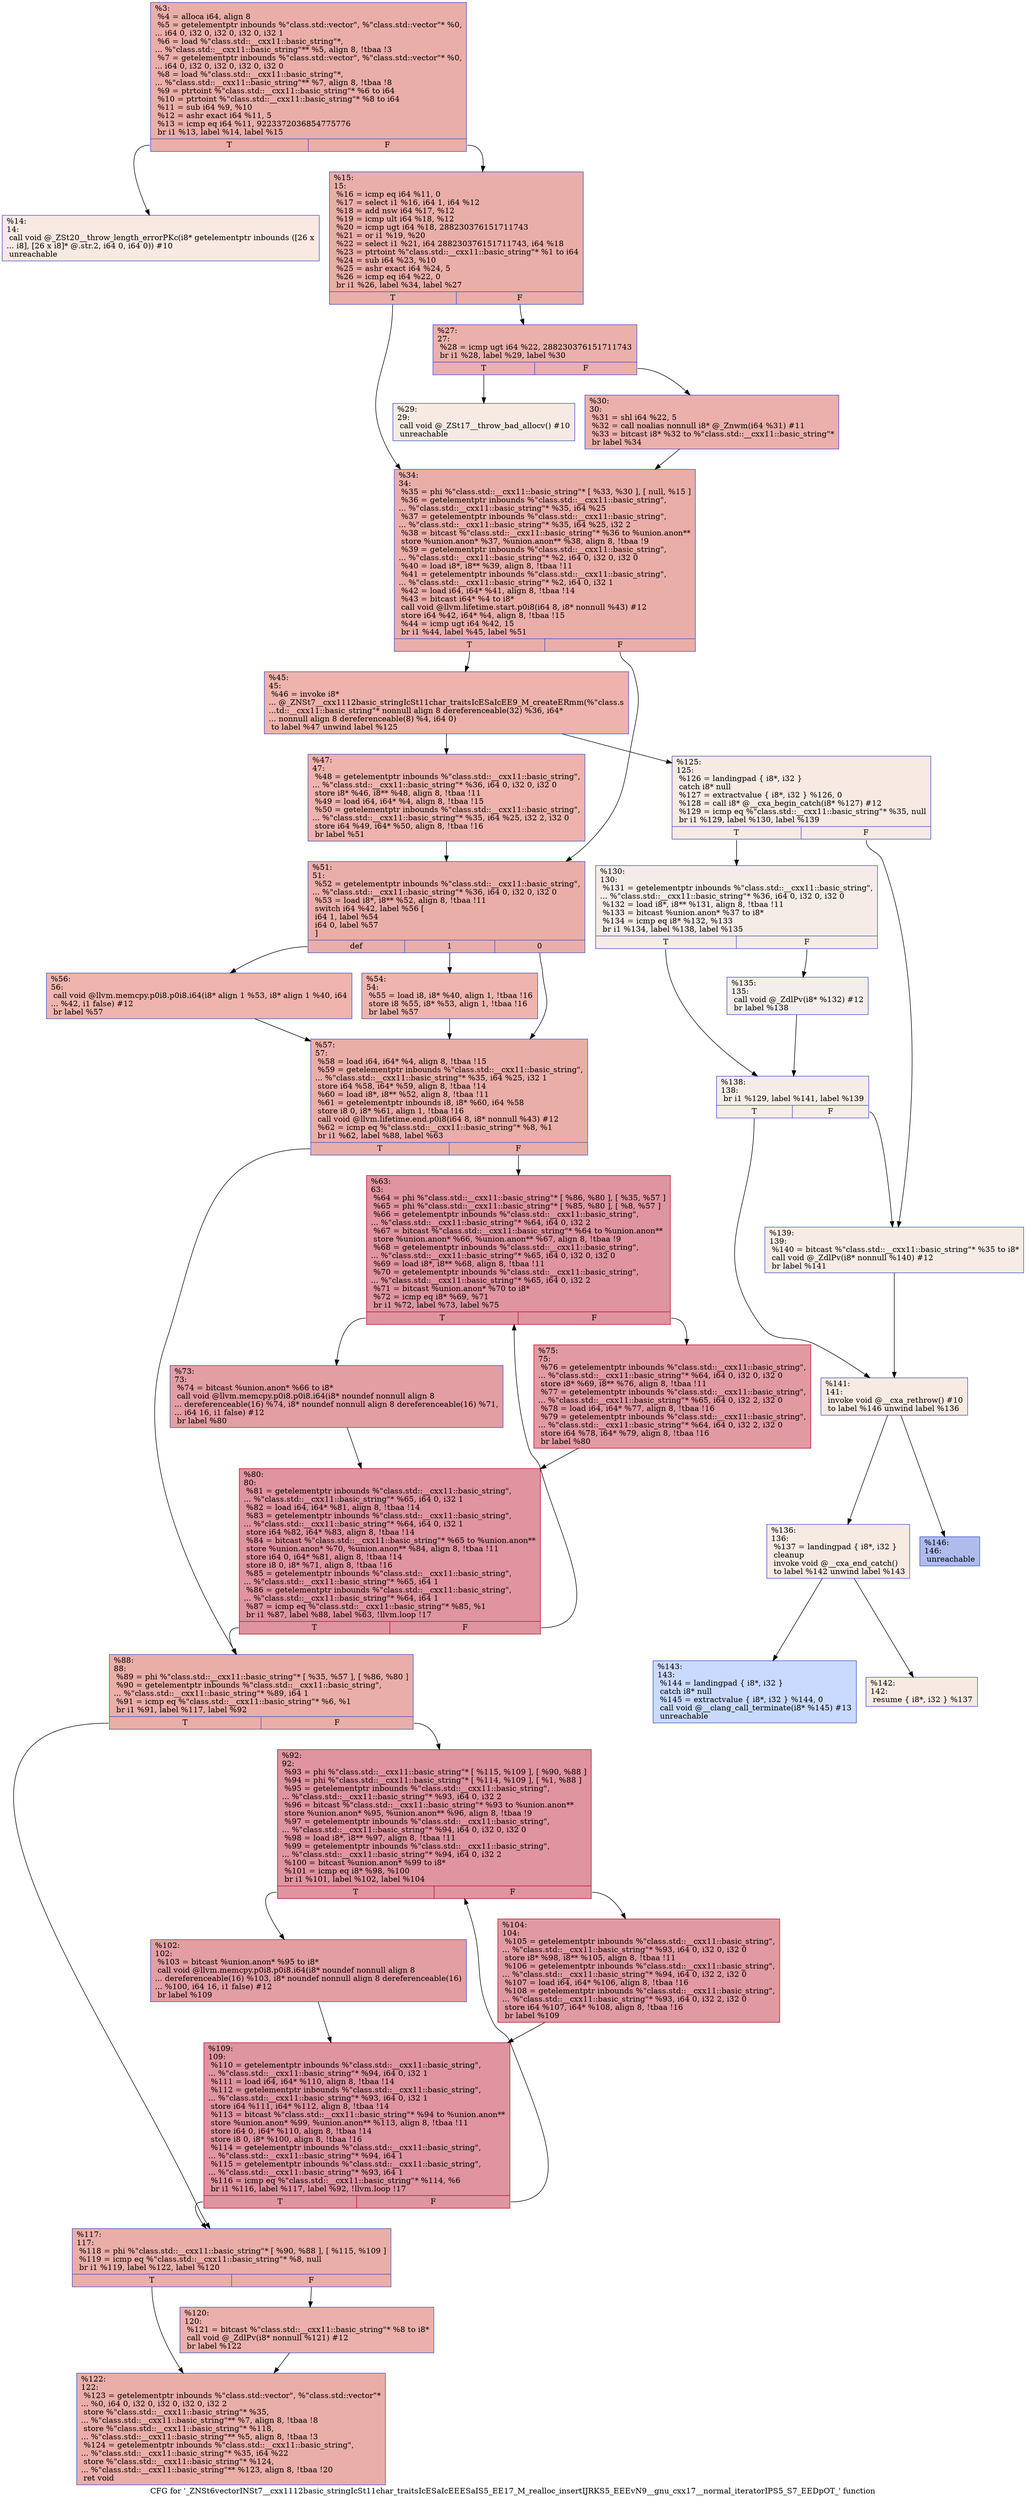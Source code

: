 digraph "CFG for '_ZNSt6vectorINSt7__cxx1112basic_stringIcSt11char_traitsIcESaIcEEESaIS5_EE17_M_realloc_insertIJRKS5_EEEvN9__gnu_cxx17__normal_iteratorIPS5_S7_EEDpOT_' function" {
	label="CFG for '_ZNSt6vectorINSt7__cxx1112basic_stringIcSt11char_traitsIcESaIcEEESaIS5_EE17_M_realloc_insertIJRKS5_EEEvN9__gnu_cxx17__normal_iteratorIPS5_S7_EEDpOT_' function";

	Node0x560b94f57800 [shape=record,color="#3d50c3ff", style=filled, fillcolor="#d0473d70",label="{%3:\l  %4 = alloca i64, align 8\l  %5 = getelementptr inbounds %\"class.std::vector\", %\"class.std::vector\"* %0,\l... i64 0, i32 0, i32 0, i32 0, i32 1\l  %6 = load %\"class.std::__cxx11::basic_string\"*,\l... %\"class.std::__cxx11::basic_string\"** %5, align 8, !tbaa !3\l  %7 = getelementptr inbounds %\"class.std::vector\", %\"class.std::vector\"* %0,\l... i64 0, i32 0, i32 0, i32 0, i32 0\l  %8 = load %\"class.std::__cxx11::basic_string\"*,\l... %\"class.std::__cxx11::basic_string\"** %7, align 8, !tbaa !8\l  %9 = ptrtoint %\"class.std::__cxx11::basic_string\"* %6 to i64\l  %10 = ptrtoint %\"class.std::__cxx11::basic_string\"* %8 to i64\l  %11 = sub i64 %9, %10\l  %12 = ashr exact i64 %11, 5\l  %13 = icmp eq i64 %11, 9223372036854775776\l  br i1 %13, label %14, label %15\l|{<s0>T|<s1>F}}"];
	Node0x560b94f57800:s0 -> Node0x560b94f57920;
	Node0x560b94f57800:s1 -> Node0x560b94f58460;
	Node0x560b94f57920 [shape=record,color="#3d50c3ff", style=filled, fillcolor="#efcebd70",label="{%14:\l14:                                               \l  call void @_ZSt20__throw_length_errorPKc(i8* getelementptr inbounds ([26 x\l... i8], [26 x i8]* @.str.2, i64 0, i64 0)) #10\l  unreachable\l}"];
	Node0x560b94f58460 [shape=record,color="#3d50c3ff", style=filled, fillcolor="#d0473d70",label="{%15:\l15:                                               \l  %16 = icmp eq i64 %11, 0\l  %17 = select i1 %16, i64 1, i64 %12\l  %18 = add nsw i64 %17, %12\l  %19 = icmp ult i64 %18, %12\l  %20 = icmp ugt i64 %18, 288230376151711743\l  %21 = or i1 %19, %20\l  %22 = select i1 %21, i64 288230376151711743, i64 %18\l  %23 = ptrtoint %\"class.std::__cxx11::basic_string\"* %1 to i64\l  %24 = sub i64 %23, %10\l  %25 = ashr exact i64 %24, 5\l  %26 = icmp eq i64 %22, 0\l  br i1 %26, label %34, label %27\l|{<s0>T|<s1>F}}"];
	Node0x560b94f58460:s0 -> Node0x560b94f58d70;
	Node0x560b94f58460:s1 -> Node0x560b94f58dc0;
	Node0x560b94f58dc0 [shape=record,color="#3d50c3ff", style=filled, fillcolor="#d24b4070",label="{%27:\l27:                                               \l  %28 = icmp ugt i64 %22, 288230376151711743\l  br i1 %28, label %29, label %30\l|{<s0>T|<s1>F}}"];
	Node0x560b94f58dc0:s0 -> Node0x560b94f58f50;
	Node0x560b94f58dc0:s1 -> Node0x560b94f58fa0;
	Node0x560b94f58f50 [shape=record,color="#3d50c3ff", style=filled, fillcolor="#eed0c070",label="{%29:\l29:                                               \l  call void @_ZSt17__throw_bad_allocv() #10\l  unreachable\l}"];
	Node0x560b94f58fa0 [shape=record,color="#3d50c3ff", style=filled, fillcolor="#d24b4070",label="{%30:\l30:                                               \l  %31 = shl i64 %22, 5\l  %32 = call noalias nonnull i8* @_Znwm(i64 %31) #11\l  %33 = bitcast i8* %32 to %\"class.std::__cxx11::basic_string\"*\l  br label %34\l}"];
	Node0x560b94f58fa0 -> Node0x560b94f58d70;
	Node0x560b94f58d70 [shape=record,color="#3d50c3ff", style=filled, fillcolor="#d0473d70",label="{%34:\l34:                                               \l  %35 = phi %\"class.std::__cxx11::basic_string\"* [ %33, %30 ], [ null, %15 ]\l  %36 = getelementptr inbounds %\"class.std::__cxx11::basic_string\",\l... %\"class.std::__cxx11::basic_string\"* %35, i64 %25\l  %37 = getelementptr inbounds %\"class.std::__cxx11::basic_string\",\l... %\"class.std::__cxx11::basic_string\"* %35, i64 %25, i32 2\l  %38 = bitcast %\"class.std::__cxx11::basic_string\"* %36 to %union.anon**\l  store %union.anon* %37, %union.anon** %38, align 8, !tbaa !9\l  %39 = getelementptr inbounds %\"class.std::__cxx11::basic_string\",\l... %\"class.std::__cxx11::basic_string\"* %2, i64 0, i32 0, i32 0\l  %40 = load i8*, i8** %39, align 8, !tbaa !11\l  %41 = getelementptr inbounds %\"class.std::__cxx11::basic_string\",\l... %\"class.std::__cxx11::basic_string\"* %2, i64 0, i32 1\l  %42 = load i64, i64* %41, align 8, !tbaa !14\l  %43 = bitcast i64* %4 to i8*\l  call void @llvm.lifetime.start.p0i8(i64 8, i8* nonnull %43) #12\l  store i64 %42, i64* %4, align 8, !tbaa !15\l  %44 = icmp ugt i64 %42, 15\l  br i1 %44, label %45, label %51\l|{<s0>T|<s1>F}}"];
	Node0x560b94f58d70:s0 -> Node0x560b94f59cf0;
	Node0x560b94f58d70:s1 -> Node0x560b94f59d40;
	Node0x560b94f59cf0 [shape=record,color="#3d50c3ff", style=filled, fillcolor="#d6524470",label="{%45:\l45:                                               \l  %46 = invoke i8*\l... @_ZNSt7__cxx1112basic_stringIcSt11char_traitsIcESaIcEE9_M_createERmm(%\"class.s\l...td::__cxx11::basic_string\"* nonnull align 8 dereferenceable(32) %36, i64*\l... nonnull align 8 dereferenceable(8) %4, i64 0)\l          to label %47 unwind label %125\l}"];
	Node0x560b94f59cf0 -> Node0x560b94f59e90;
	Node0x560b94f59cf0 -> Node0x560b94f59ee0;
	Node0x560b94f59e90 [shape=record,color="#3d50c3ff", style=filled, fillcolor="#d6524470",label="{%47:\l47:                                               \l  %48 = getelementptr inbounds %\"class.std::__cxx11::basic_string\",\l... %\"class.std::__cxx11::basic_string\"* %36, i64 0, i32 0, i32 0\l  store i8* %46, i8** %48, align 8, !tbaa !11\l  %49 = load i64, i64* %4, align 8, !tbaa !15\l  %50 = getelementptr inbounds %\"class.std::__cxx11::basic_string\",\l... %\"class.std::__cxx11::basic_string\"* %35, i64 %25, i32 2, i32 0\l  store i64 %49, i64* %50, align 8, !tbaa !16\l  br label %51\l}"];
	Node0x560b94f59e90 -> Node0x560b94f59d40;
	Node0x560b94f59d40 [shape=record,color="#3d50c3ff", style=filled, fillcolor="#d0473d70",label="{%51:\l51:                                               \l  %52 = getelementptr inbounds %\"class.std::__cxx11::basic_string\",\l... %\"class.std::__cxx11::basic_string\"* %36, i64 0, i32 0, i32 0\l  %53 = load i8*, i8** %52, align 8, !tbaa !11\l  switch i64 %42, label %56 [\l    i64 1, label %54\l    i64 0, label %57\l  ]\l|{<s0>def|<s1>1|<s2>0}}"];
	Node0x560b94f59d40:s0 -> Node0x560b94f59e40;
	Node0x560b94f59d40:s1 -> Node0x560b94f5a5b0;
	Node0x560b94f59d40:s2 -> Node0x560b94f5a600;
	Node0x560b94f5a5b0 [shape=record,color="#3d50c3ff", style=filled, fillcolor="#d8564670",label="{%54:\l54:                                               \l  %55 = load i8, i8* %40, align 1, !tbaa !16\l  store i8 %55, i8* %53, align 1, !tbaa !16\l  br label %57\l}"];
	Node0x560b94f5a5b0 -> Node0x560b94f5a600;
	Node0x560b94f59e40 [shape=record,color="#3d50c3ff", style=filled, fillcolor="#d8564670",label="{%56:\l56:                                               \l  call void @llvm.memcpy.p0i8.p0i8.i64(i8* align 1 %53, i8* align 1 %40, i64\l... %42, i1 false) #12\l  br label %57\l}"];
	Node0x560b94f59e40 -> Node0x560b94f5a600;
	Node0x560b94f5a600 [shape=record,color="#3d50c3ff", style=filled, fillcolor="#d0473d70",label="{%57:\l57:                                               \l  %58 = load i64, i64* %4, align 8, !tbaa !15\l  %59 = getelementptr inbounds %\"class.std::__cxx11::basic_string\",\l... %\"class.std::__cxx11::basic_string\"* %35, i64 %25, i32 1\l  store i64 %58, i64* %59, align 8, !tbaa !14\l  %60 = load i8*, i8** %52, align 8, !tbaa !11\l  %61 = getelementptr inbounds i8, i8* %60, i64 %58\l  store i8 0, i8* %61, align 1, !tbaa !16\l  call void @llvm.lifetime.end.p0i8(i64 8, i8* nonnull %43) #12\l  %62 = icmp eq %\"class.std::__cxx11::basic_string\"* %8, %1\l  br i1 %62, label %88, label %63\l|{<s0>T|<s1>F}}"];
	Node0x560b94f5a600:s0 -> Node0x560b94f5b020;
	Node0x560b94f5a600:s1 -> Node0x560b94f5b070;
	Node0x560b94f5b070 [shape=record,color="#b70d28ff", style=filled, fillcolor="#b70d2870",label="{%63:\l63:                                               \l  %64 = phi %\"class.std::__cxx11::basic_string\"* [ %86, %80 ], [ %35, %57 ]\l  %65 = phi %\"class.std::__cxx11::basic_string\"* [ %85, %80 ], [ %8, %57 ]\l  %66 = getelementptr inbounds %\"class.std::__cxx11::basic_string\",\l... %\"class.std::__cxx11::basic_string\"* %64, i64 0, i32 2\l  %67 = bitcast %\"class.std::__cxx11::basic_string\"* %64 to %union.anon**\l  store %union.anon* %66, %union.anon** %67, align 8, !tbaa !9\l  %68 = getelementptr inbounds %\"class.std::__cxx11::basic_string\",\l... %\"class.std::__cxx11::basic_string\"* %65, i64 0, i32 0, i32 0\l  %69 = load i8*, i8** %68, align 8, !tbaa !11\l  %70 = getelementptr inbounds %\"class.std::__cxx11::basic_string\",\l... %\"class.std::__cxx11::basic_string\"* %65, i64 0, i32 2\l  %71 = bitcast %union.anon* %70 to i8*\l  %72 = icmp eq i8* %69, %71\l  br i1 %72, label %73, label %75\l|{<s0>T|<s1>F}}"];
	Node0x560b94f5b070:s0 -> Node0x560b94f5b7d0;
	Node0x560b94f5b070:s1 -> Node0x560b94f5b860;
	Node0x560b94f5b7d0 [shape=record,color="#3d50c3ff", style=filled, fillcolor="#be242e70",label="{%73:\l73:                                               \l  %74 = bitcast %union.anon* %66 to i8*\l  call void @llvm.memcpy.p0i8.p0i8.i64(i8* noundef nonnull align 8\l... dereferenceable(16) %74, i8* noundef nonnull align 8 dereferenceable(16) %71,\l... i64 16, i1 false) #12\l  br label %80\l}"];
	Node0x560b94f5b7d0 -> Node0x560b94f5b170;
	Node0x560b94f5b860 [shape=record,color="#b70d28ff", style=filled, fillcolor="#bb1b2c70",label="{%75:\l75:                                               \l  %76 = getelementptr inbounds %\"class.std::__cxx11::basic_string\",\l... %\"class.std::__cxx11::basic_string\"* %64, i64 0, i32 0, i32 0\l  store i8* %69, i8** %76, align 8, !tbaa !11\l  %77 = getelementptr inbounds %\"class.std::__cxx11::basic_string\",\l... %\"class.std::__cxx11::basic_string\"* %65, i64 0, i32 2, i32 0\l  %78 = load i64, i64* %77, align 8, !tbaa !16\l  %79 = getelementptr inbounds %\"class.std::__cxx11::basic_string\",\l... %\"class.std::__cxx11::basic_string\"* %64, i64 0, i32 2, i32 0\l  store i64 %78, i64* %79, align 8, !tbaa !16\l  br label %80\l}"];
	Node0x560b94f5b860 -> Node0x560b94f5b170;
	Node0x560b94f5b170 [shape=record,color="#b70d28ff", style=filled, fillcolor="#b70d2870",label="{%80:\l80:                                               \l  %81 = getelementptr inbounds %\"class.std::__cxx11::basic_string\",\l... %\"class.std::__cxx11::basic_string\"* %65, i64 0, i32 1\l  %82 = load i64, i64* %81, align 8, !tbaa !14\l  %83 = getelementptr inbounds %\"class.std::__cxx11::basic_string\",\l... %\"class.std::__cxx11::basic_string\"* %64, i64 0, i32 1\l  store i64 %82, i64* %83, align 8, !tbaa !14\l  %84 = bitcast %\"class.std::__cxx11::basic_string\"* %65 to %union.anon**\l  store %union.anon* %70, %union.anon** %84, align 8, !tbaa !11\l  store i64 0, i64* %81, align 8, !tbaa !14\l  store i8 0, i8* %71, align 8, !tbaa !16\l  %85 = getelementptr inbounds %\"class.std::__cxx11::basic_string\",\l... %\"class.std::__cxx11::basic_string\"* %65, i64 1\l  %86 = getelementptr inbounds %\"class.std::__cxx11::basic_string\",\l... %\"class.std::__cxx11::basic_string\"* %64, i64 1\l  %87 = icmp eq %\"class.std::__cxx11::basic_string\"* %85, %1\l  br i1 %87, label %88, label %63, !llvm.loop !17\l|{<s0>T|<s1>F}}"];
	Node0x560b94f5b170:s0 -> Node0x560b94f5b020;
	Node0x560b94f5b170:s1 -> Node0x560b94f5b070;
	Node0x560b94f5b020 [shape=record,color="#3d50c3ff", style=filled, fillcolor="#d0473d70",label="{%88:\l88:                                               \l  %89 = phi %\"class.std::__cxx11::basic_string\"* [ %35, %57 ], [ %86, %80 ]\l  %90 = getelementptr inbounds %\"class.std::__cxx11::basic_string\",\l... %\"class.std::__cxx11::basic_string\"* %89, i64 1\l  %91 = icmp eq %\"class.std::__cxx11::basic_string\"* %6, %1\l  br i1 %91, label %117, label %92\l|{<s0>T|<s1>F}}"];
	Node0x560b94f5b020:s0 -> Node0x560b94f5cf10;
	Node0x560b94f5b020:s1 -> Node0x560b94f5cf60;
	Node0x560b94f5cf60 [shape=record,color="#b70d28ff", style=filled, fillcolor="#b70d2870",label="{%92:\l92:                                               \l  %93 = phi %\"class.std::__cxx11::basic_string\"* [ %115, %109 ], [ %90, %88 ]\l  %94 = phi %\"class.std::__cxx11::basic_string\"* [ %114, %109 ], [ %1, %88 ]\l  %95 = getelementptr inbounds %\"class.std::__cxx11::basic_string\",\l... %\"class.std::__cxx11::basic_string\"* %93, i64 0, i32 2\l  %96 = bitcast %\"class.std::__cxx11::basic_string\"* %93 to %union.anon**\l  store %union.anon* %95, %union.anon** %96, align 8, !tbaa !9\l  %97 = getelementptr inbounds %\"class.std::__cxx11::basic_string\",\l... %\"class.std::__cxx11::basic_string\"* %94, i64 0, i32 0, i32 0\l  %98 = load i8*, i8** %97, align 8, !tbaa !11\l  %99 = getelementptr inbounds %\"class.std::__cxx11::basic_string\",\l... %\"class.std::__cxx11::basic_string\"* %94, i64 0, i32 2\l  %100 = bitcast %union.anon* %99 to i8*\l  %101 = icmp eq i8* %98, %100\l  br i1 %101, label %102, label %104\l|{<s0>T|<s1>F}}"];
	Node0x560b94f5cf60:s0 -> Node0x560b94f5d6e0;
	Node0x560b94f5cf60:s1 -> Node0x560b94f5d770;
	Node0x560b94f5d6e0 [shape=record,color="#3d50c3ff", style=filled, fillcolor="#be242e70",label="{%102:\l102:                                              \l  %103 = bitcast %union.anon* %95 to i8*\l  call void @llvm.memcpy.p0i8.p0i8.i64(i8* noundef nonnull align 8\l... dereferenceable(16) %103, i8* noundef nonnull align 8 dereferenceable(16)\l... %100, i64 16, i1 false) #12\l  br label %109\l}"];
	Node0x560b94f5d6e0 -> Node0x560b94f5d060;
	Node0x560b94f5d770 [shape=record,color="#b70d28ff", style=filled, fillcolor="#bb1b2c70",label="{%104:\l104:                                              \l  %105 = getelementptr inbounds %\"class.std::__cxx11::basic_string\",\l... %\"class.std::__cxx11::basic_string\"* %93, i64 0, i32 0, i32 0\l  store i8* %98, i8** %105, align 8, !tbaa !11\l  %106 = getelementptr inbounds %\"class.std::__cxx11::basic_string\",\l... %\"class.std::__cxx11::basic_string\"* %94, i64 0, i32 2, i32 0\l  %107 = load i64, i64* %106, align 8, !tbaa !16\l  %108 = getelementptr inbounds %\"class.std::__cxx11::basic_string\",\l... %\"class.std::__cxx11::basic_string\"* %93, i64 0, i32 2, i32 0\l  store i64 %107, i64* %108, align 8, !tbaa !16\l  br label %109\l}"];
	Node0x560b94f5d770 -> Node0x560b94f5d060;
	Node0x560b94f5d060 [shape=record,color="#b70d28ff", style=filled, fillcolor="#b70d2870",label="{%109:\l109:                                              \l  %110 = getelementptr inbounds %\"class.std::__cxx11::basic_string\",\l... %\"class.std::__cxx11::basic_string\"* %94, i64 0, i32 1\l  %111 = load i64, i64* %110, align 8, !tbaa !14\l  %112 = getelementptr inbounds %\"class.std::__cxx11::basic_string\",\l... %\"class.std::__cxx11::basic_string\"* %93, i64 0, i32 1\l  store i64 %111, i64* %112, align 8, !tbaa !14\l  %113 = bitcast %\"class.std::__cxx11::basic_string\"* %94 to %union.anon**\l  store %union.anon* %99, %union.anon** %113, align 8, !tbaa !11\l  store i64 0, i64* %110, align 8, !tbaa !14\l  store i8 0, i8* %100, align 8, !tbaa !16\l  %114 = getelementptr inbounds %\"class.std::__cxx11::basic_string\",\l... %\"class.std::__cxx11::basic_string\"* %94, i64 1\l  %115 = getelementptr inbounds %\"class.std::__cxx11::basic_string\",\l... %\"class.std::__cxx11::basic_string\"* %93, i64 1\l  %116 = icmp eq %\"class.std::__cxx11::basic_string\"* %114, %6\l  br i1 %116, label %117, label %92, !llvm.loop !17\l|{<s0>T|<s1>F}}"];
	Node0x560b94f5d060:s0 -> Node0x560b94f5cf10;
	Node0x560b94f5d060:s1 -> Node0x560b94f5cf60;
	Node0x560b94f5cf10 [shape=record,color="#3d50c3ff", style=filled, fillcolor="#d0473d70",label="{%117:\l117:                                              \l  %118 = phi %\"class.std::__cxx11::basic_string\"* [ %90, %88 ], [ %115, %109 ]\l  %119 = icmp eq %\"class.std::__cxx11::basic_string\"* %8, null\l  br i1 %119, label %122, label %120\l|{<s0>T|<s1>F}}"];
	Node0x560b94f5cf10:s0 -> Node0x560b94f5ee30;
	Node0x560b94f5cf10:s1 -> Node0x560b94f5ee80;
	Node0x560b94f5ee80 [shape=record,color="#3d50c3ff", style=filled, fillcolor="#d24b4070",label="{%120:\l120:                                              \l  %121 = bitcast %\"class.std::__cxx11::basic_string\"* %8 to i8*\l  call void @_ZdlPv(i8* nonnull %121) #12\l  br label %122\l}"];
	Node0x560b94f5ee80 -> Node0x560b94f5ee30;
	Node0x560b94f5ee30 [shape=record,color="#3d50c3ff", style=filled, fillcolor="#d0473d70",label="{%122:\l122:                                              \l  %123 = getelementptr inbounds %\"class.std::vector\", %\"class.std::vector\"*\l... %0, i64 0, i32 0, i32 0, i32 0, i32 2\l  store %\"class.std::__cxx11::basic_string\"* %35,\l... %\"class.std::__cxx11::basic_string\"** %7, align 8, !tbaa !8\l  store %\"class.std::__cxx11::basic_string\"* %118,\l... %\"class.std::__cxx11::basic_string\"** %5, align 8, !tbaa !3\l  %124 = getelementptr inbounds %\"class.std::__cxx11::basic_string\",\l... %\"class.std::__cxx11::basic_string\"* %35, i64 %22\l  store %\"class.std::__cxx11::basic_string\"* %124,\l... %\"class.std::__cxx11::basic_string\"** %123, align 8, !tbaa !20\l  ret void\l}"];
	Node0x560b94f59ee0 [shape=record,color="#3d50c3ff", style=filled, fillcolor="#eed0c070",label="{%125:\l125:                                              \l  %126 = landingpad \{ i8*, i32 \}\l          catch i8* null\l  %127 = extractvalue \{ i8*, i32 \} %126, 0\l  %128 = call i8* @__cxa_begin_catch(i8* %127) #12\l  %129 = icmp eq %\"class.std::__cxx11::basic_string\"* %35, null\l  br i1 %129, label %130, label %139\l|{<s0>T|<s1>F}}"];
	Node0x560b94f59ee0:s0 -> Node0x560b94f60600;
	Node0x560b94f59ee0:s1 -> Node0x560b94f60650;
	Node0x560b94f60600 [shape=record,color="#3d50c3ff", style=filled, fillcolor="#ead5c970",label="{%130:\l130:                                              \l  %131 = getelementptr inbounds %\"class.std::__cxx11::basic_string\",\l... %\"class.std::__cxx11::basic_string\"* %36, i64 0, i32 0, i32 0\l  %132 = load i8*, i8** %131, align 8, !tbaa !11\l  %133 = bitcast %union.anon* %37 to i8*\l  %134 = icmp eq i8* %132, %133\l  br i1 %134, label %138, label %135\l|{<s0>T|<s1>F}}"];
	Node0x560b94f60600:s0 -> Node0x560b94f609a0;
	Node0x560b94f60600:s1 -> Node0x560b94f609f0;
	Node0x560b94f609f0 [shape=record,color="#3d50c3ff", style=filled, fillcolor="#e5d8d170",label="{%135:\l135:                                              \l  call void @_ZdlPv(i8* %132) #12\l  br label %138\l}"];
	Node0x560b94f609f0 -> Node0x560b94f609a0;
	Node0x560b94f60c70 [shape=record,color="#3d50c3ff", style=filled, fillcolor="#eed0c070",label="{%136:\l136:                                              \l  %137 = landingpad \{ i8*, i32 \}\l          cleanup\l  invoke void @__cxa_end_catch()\l          to label %142 unwind label %143\l}"];
	Node0x560b94f60c70 -> Node0x560b94f60d10;
	Node0x560b94f60c70 -> Node0x560b94f60d60;
	Node0x560b94f609a0 [shape=record,color="#3d50c3ff", style=filled, fillcolor="#ead5c970",label="{%138:\l138:                                              \l  br i1 %129, label %141, label %139\l|{<s0>T|<s1>F}}"];
	Node0x560b94f609a0:s0 -> Node0x560b94f60fb0;
	Node0x560b94f609a0:s1 -> Node0x560b94f60650;
	Node0x560b94f60650 [shape=record,color="#3d50c3ff", style=filled, fillcolor="#ecd3c570",label="{%139:\l139:                                              \l  %140 = bitcast %\"class.std::__cxx11::basic_string\"* %35 to i8*\l  call void @_ZdlPv(i8* nonnull %140) #12\l  br label %141\l}"];
	Node0x560b94f60650 -> Node0x560b94f60fb0;
	Node0x560b94f60fb0 [shape=record,color="#3d50c3ff", style=filled, fillcolor="#eed0c070",label="{%141:\l141:                                              \l  invoke void @__cxa_rethrow() #10\l          to label %146 unwind label %136\l}"];
	Node0x560b94f60fb0 -> Node0x560b94f612c0;
	Node0x560b94f60fb0 -> Node0x560b94f60c70;
	Node0x560b94f60d10 [shape=record,color="#3d50c3ff", style=filled, fillcolor="#eed0c070",label="{%142:\l142:                                              \l  resume \{ i8*, i32 \} %137\l}"];
	Node0x560b94f60d60 [shape=record,color="#3d50c3ff", style=filled, fillcolor="#88abfd70",label="{%143:\l143:                                              \l  %144 = landingpad \{ i8*, i32 \}\l          catch i8* null\l  %145 = extractvalue \{ i8*, i32 \} %144, 0\l  call void @__clang_call_terminate(i8* %145) #13\l  unreachable\l}"];
	Node0x560b94f612c0 [shape=record,color="#3d50c3ff", style=filled, fillcolor="#4c66d670",label="{%146:\l146:                                              \l  unreachable\l}"];
}
